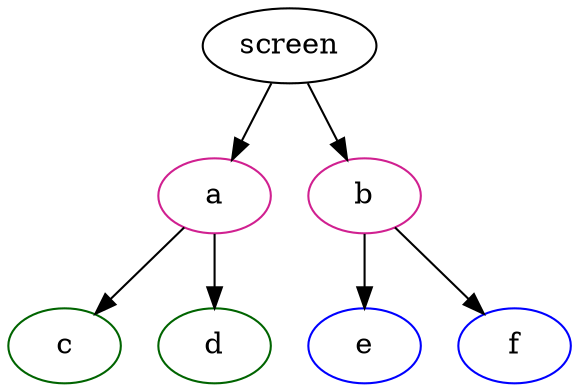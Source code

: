 digraph {
    screen -> {a[color=violetred] b[color=violetred]};
    a -> {c[color=darkgreen] d[color=darkgreen]};
    b -> {e[color=blue] f[color=blue]};
}
